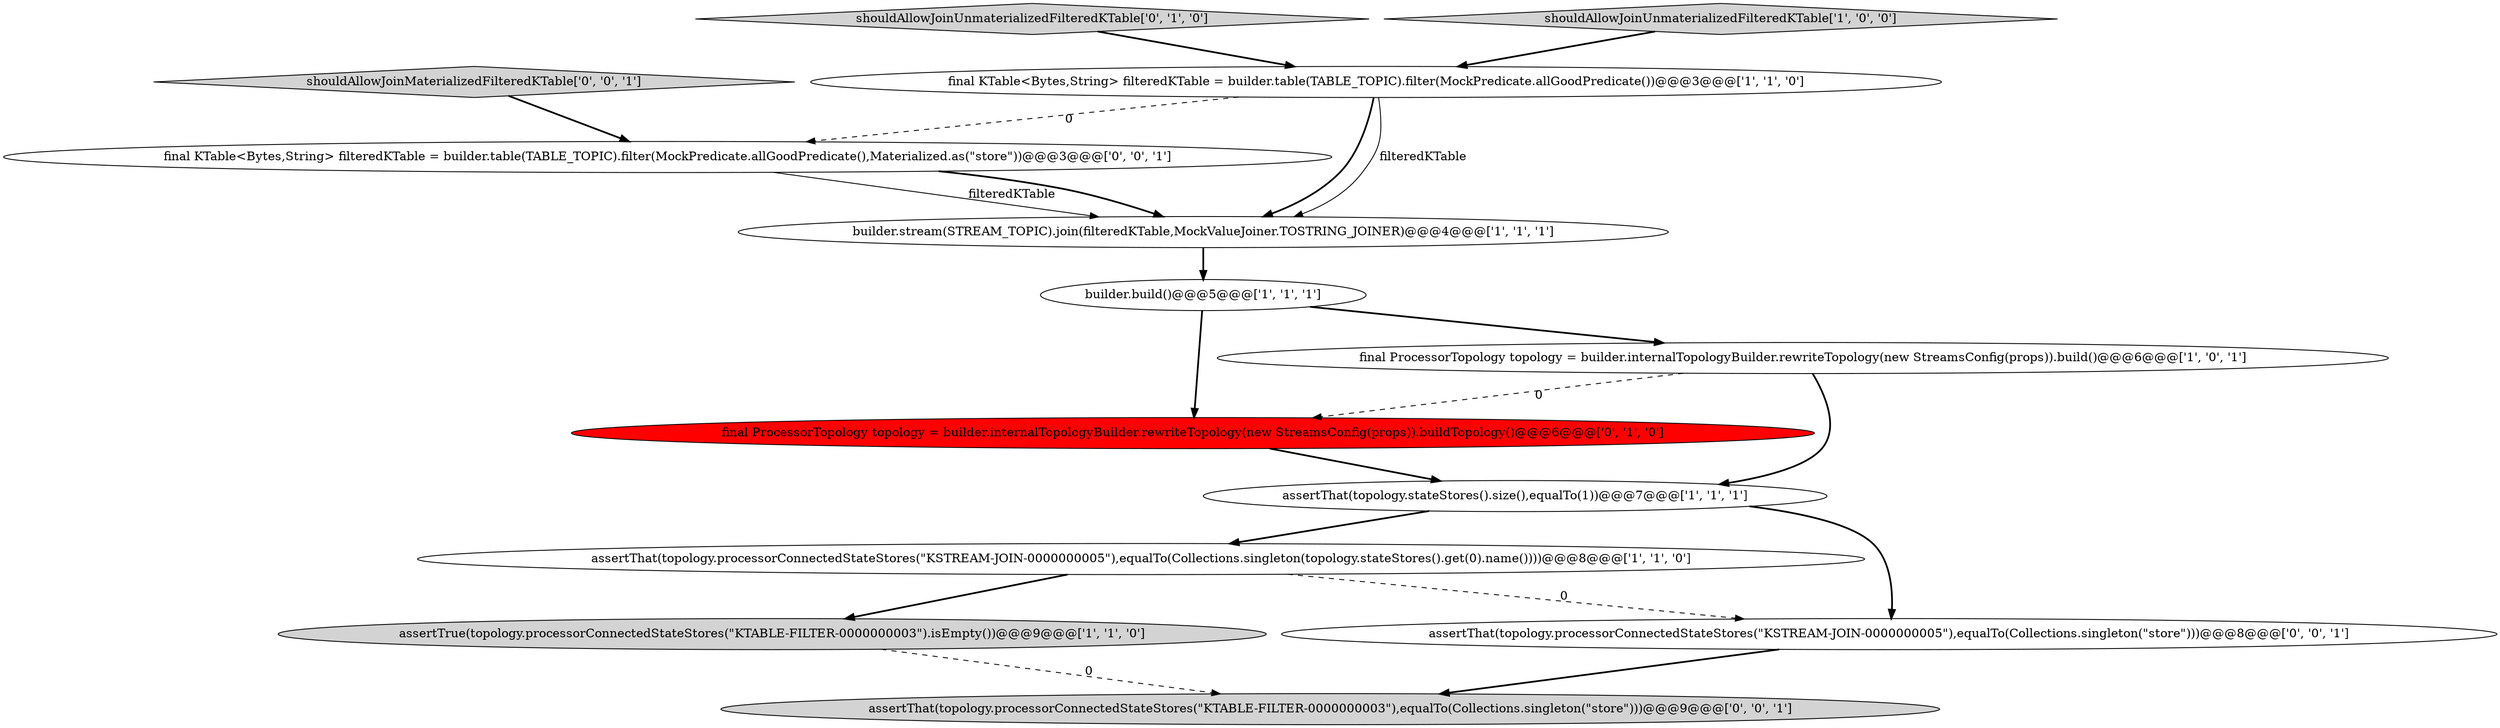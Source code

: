 digraph {
6 [style = filled, label = "builder.build()@@@5@@@['1', '1', '1']", fillcolor = white, shape = ellipse image = "AAA0AAABBB1BBB"];
8 [style = filled, label = "final ProcessorTopology topology = builder.internalTopologyBuilder.rewriteTopology(new StreamsConfig(props)).buildTopology()@@@6@@@['0', '1', '0']", fillcolor = red, shape = ellipse image = "AAA1AAABBB2BBB"];
9 [style = filled, label = "shouldAllowJoinUnmaterializedFilteredKTable['0', '1', '0']", fillcolor = lightgray, shape = diamond image = "AAA0AAABBB2BBB"];
3 [style = filled, label = "assertTrue(topology.processorConnectedStateStores(\"KTABLE-FILTER-0000000003\").isEmpty())@@@9@@@['1', '1', '0']", fillcolor = lightgray, shape = ellipse image = "AAA0AAABBB1BBB"];
4 [style = filled, label = "shouldAllowJoinUnmaterializedFilteredKTable['1', '0', '0']", fillcolor = lightgray, shape = diamond image = "AAA0AAABBB1BBB"];
5 [style = filled, label = "final KTable<Bytes,String> filteredKTable = builder.table(TABLE_TOPIC).filter(MockPredicate.allGoodPredicate())@@@3@@@['1', '1', '0']", fillcolor = white, shape = ellipse image = "AAA0AAABBB1BBB"];
0 [style = filled, label = "builder.stream(STREAM_TOPIC).join(filteredKTable,MockValueJoiner.TOSTRING_JOINER)@@@4@@@['1', '1', '1']", fillcolor = white, shape = ellipse image = "AAA0AAABBB1BBB"];
7 [style = filled, label = "assertThat(topology.processorConnectedStateStores(\"KSTREAM-JOIN-0000000005\"),equalTo(Collections.singleton(topology.stateStores().get(0).name())))@@@8@@@['1', '1', '0']", fillcolor = white, shape = ellipse image = "AAA0AAABBB1BBB"];
2 [style = filled, label = "final ProcessorTopology topology = builder.internalTopologyBuilder.rewriteTopology(new StreamsConfig(props)).build()@@@6@@@['1', '0', '1']", fillcolor = white, shape = ellipse image = "AAA0AAABBB1BBB"];
10 [style = filled, label = "assertThat(topology.processorConnectedStateStores(\"KTABLE-FILTER-0000000003\"),equalTo(Collections.singleton(\"store\")))@@@9@@@['0', '0', '1']", fillcolor = lightgray, shape = ellipse image = "AAA0AAABBB3BBB"];
12 [style = filled, label = "shouldAllowJoinMaterializedFilteredKTable['0', '0', '1']", fillcolor = lightgray, shape = diamond image = "AAA0AAABBB3BBB"];
1 [style = filled, label = "assertThat(topology.stateStores().size(),equalTo(1))@@@7@@@['1', '1', '1']", fillcolor = white, shape = ellipse image = "AAA0AAABBB1BBB"];
13 [style = filled, label = "assertThat(topology.processorConnectedStateStores(\"KSTREAM-JOIN-0000000005\"),equalTo(Collections.singleton(\"store\")))@@@8@@@['0', '0', '1']", fillcolor = white, shape = ellipse image = "AAA0AAABBB3BBB"];
11 [style = filled, label = "final KTable<Bytes,String> filteredKTable = builder.table(TABLE_TOPIC).filter(MockPredicate.allGoodPredicate(),Materialized.as(\"store\"))@@@3@@@['0', '0', '1']", fillcolor = white, shape = ellipse image = "AAA0AAABBB3BBB"];
9->5 [style = bold, label=""];
11->0 [style = solid, label="filteredKTable"];
8->1 [style = bold, label=""];
13->10 [style = bold, label=""];
11->0 [style = bold, label=""];
3->10 [style = dashed, label="0"];
12->11 [style = bold, label=""];
5->0 [style = bold, label=""];
5->11 [style = dashed, label="0"];
5->0 [style = solid, label="filteredKTable"];
0->6 [style = bold, label=""];
1->7 [style = bold, label=""];
2->1 [style = bold, label=""];
4->5 [style = bold, label=""];
7->3 [style = bold, label=""];
1->13 [style = bold, label=""];
6->8 [style = bold, label=""];
2->8 [style = dashed, label="0"];
7->13 [style = dashed, label="0"];
6->2 [style = bold, label=""];
}
